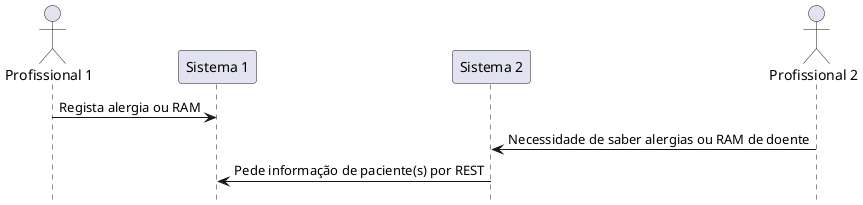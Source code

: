 @startuml
hide footbox
skinparam DefaultTextAlignment left
skinparam PackageTitleAlignment center


'title Use Case: Order straight to dispense



actor "Profissional 1" as HCP1 
participant "Sistema 1" as Server

participant "Sistema 2" as CON
actor "Profissional 2" as HCP2

HCP1 -> Server: Regista alergia ou RAM

HCP2->CON: Necessidade de saber alergias ou RAM de doente
CON->Server: Pede informação de paciente(s) por REST



@enduml